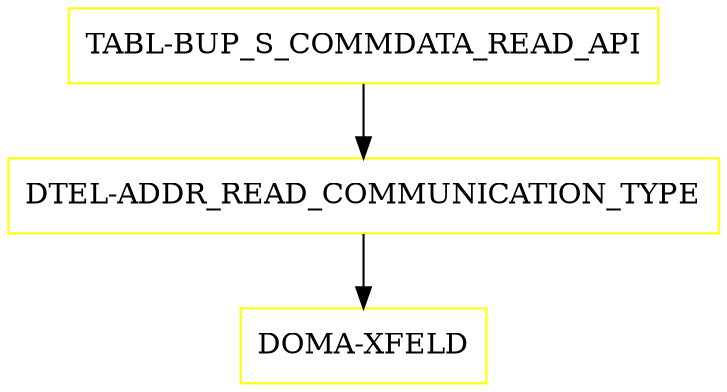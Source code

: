digraph G {
  "TABL-BUP_S_COMMDATA_READ_API" [shape=box,color=yellow];
  "DTEL-ADDR_READ_COMMUNICATION_TYPE" [shape=box,color=yellow,URL="./DTEL_ADDR_READ_COMMUNICATION_TYPE.html"];
  "DOMA-XFELD" [shape=box,color=yellow,URL="./DOMA_XFELD.html"];
  "TABL-BUP_S_COMMDATA_READ_API" -> "DTEL-ADDR_READ_COMMUNICATION_TYPE";
  "DTEL-ADDR_READ_COMMUNICATION_TYPE" -> "DOMA-XFELD";
}
